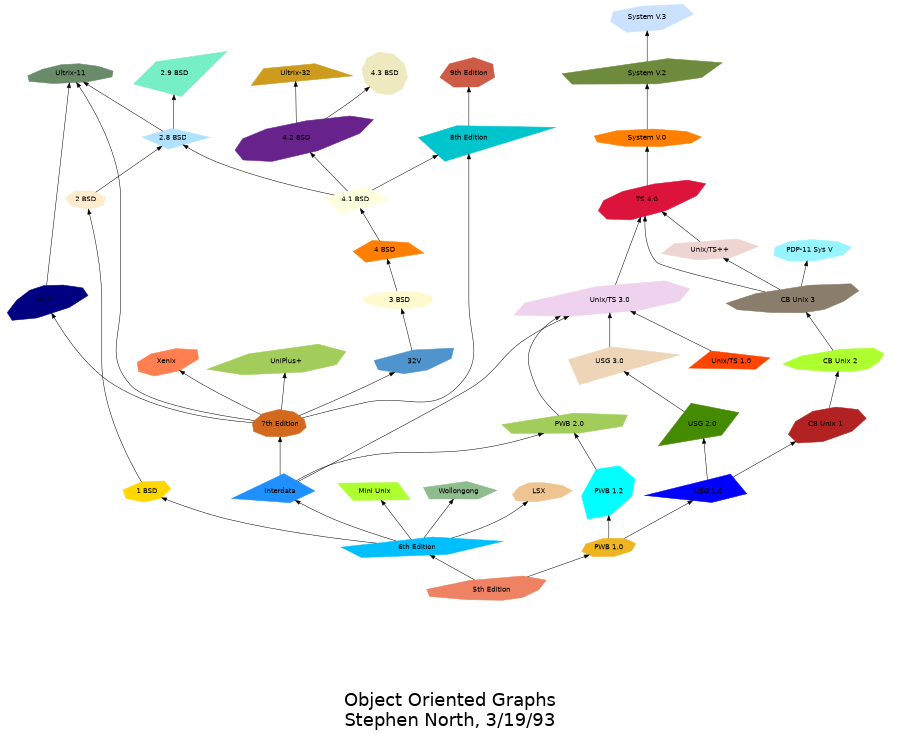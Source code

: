digraph unix {
	graph [bb="0,0,1331.6,1194",
		fontname=Helvetica,
		fontsize=36,
		label="\n\n\n\nObject Oriented Graphs\nStephen North, 3/19/93",
		lheight=3.50,
		lp="665.78,130",
		lwidth=5.31,
		rankdir=BT,
		size="6,6"
	];
	node [color=white,
		distortion=0.0,
		fontname=Helvetica,
		label="\N",
		orientation=0.0,
		shape=polygon,
		sides=4,
		skew=0.0,
		style=filled
	];
	"5th Edition"	[color=salmon2,
		distortion=0.936354,
		height=0.62845,
		orientation=28,
		pos="743.56,282.62",
		sides=9,
		skew=-0.126818,
		width=2.3627];
	"6th Edition"	[color=deepskyblue,
		distortion=0.238792,
		height=0.53832,
		orientation=11,
		pos="619.56,360.63",
		sides=5,
		skew=0.995935,
		width=2.9201];
	"5th Edition" -> "6th Edition"	[pos="e,641.19,347.02 718.17,298.6 698.33,311.08 670.7,328.46 649.73,341.65"];
	"PWB 1.0"	[color=goldenrod2,
		distortion=0.019636,
		height=0.5066,
		orientation=79,
		pos="946.56,360.63",
		sides=8,
		skew=-0.440424,
		width=1.4251];
	"5th Edition" -> "PWB 1.0"	[pos="e,908.66,346.07 796.1,302.81 827.9,315.03 868.14,330.49 898.99,342.35"];
	LSX	[color=burlywood2,
		distortion=-0.698271,
		height=0.53598,
		orientation=22,
		pos="831.56,447.7",
		sides=9,
		skew=-0.195492,
		width=1.2269];
	"6th Edition" -> LSX	[pos="e,804.63,430.16 674.37,376.67 705.53,386.54 744.93,400.3 778.56,416.01 784.3,418.69 790.21,421.82 795.91,425.05"];
	"1 BSD"	[color=gold1,
		distortion=0.265084,
		height=0.54133,
		orientation=26,
		pos="171.56,447.7",
		sides=7,
		skew=0.403659,
		width=1.2307];
	"6th Edition" -> "1 BSD"	[pos="e,200.69,438.95 566.22,367.9 500.55,377.22 385.75,394.77 288.56,416.01 262.35,421.74 233.23,429.62 210.6,436.09"];
	"Mini Unix"	[color=greenyellow,
		distortion=0.039386,
		height=0.5,
		orientation=2,
		pos="540.56,447.7",
		skew=-0.461120,
		width=1.8638];
	"6th Edition" -> "Mini Unix"	[pos="e,556.49,430.14 606.87,374.62 595.2,387.47 577.64,406.83 563.52,422.4"];
	Wollongong	[color=darkseagreen,
		distortion=0.228564,
		height=0.5333,
		orientation=63,
		pos="697.56,447.7",
		sides=5,
		skew=-0.062846,
		width=1.9861];
	"6th Edition" -> Wollongong	[pos="e,684.28,432.88 636.48,379.52 648.47,392.9 664.6,410.91 677.28,425.06"];
	Interdata	[color=dodgerblue1,
		distortion=0.624013,
		height=0.704,
		orientation=56,
		pos="376.56,447.7",
		skew=0.101396,
		width=2.1968];
	"6th Edition" -> Interdata	[pos="e,405.89,437.12 588.67,371.64 557.38,382.8 507.6,400.57 464.56,416.01 448.51,421.76 430.82,428.13 415.54,433.64"];
	"PWB 1.2"	[color=cyan,
		distortion=0.640971,
		height=0.88033,
		orientation=84,
		pos="946.56,447.7",
		sides=7,
		skew=-0.768455,
		width=1.4721];
	"PWB 1.0" -> "PWB 1.2"	[pos="e,946.56,419.99 946.56,379.09 946.56,388.1 946.56,399.27 946.56,409.97"];
	"USG 1.0"	[color=blue,
		distortion=0.758942,
		height=0.69721,
		orientation=42,
		pos="1107.6,447.7",
		skew=0.039886,
		width=2.4968];
	"PWB 1.0" -> "USG 1.0"	[pos="e,1083.2,434.51 978.37,377.83 1006,392.79 1046,414.4 1074.1,429.61"];
	"2 BSD"	[color=blanchedalmond,
		distortion=-0.010661,
		height=0.51591,
		orientation=84,
		pos="114.56,896.1",
		sides=7,
		skew=0.179249,
		width=1.1221];
	"1 BSD" -> "2 BSD"	[pos="e,118.41,877.53 165.78,465.67 155.6,498.95 135.56,572.54 135.56,636.17 135.56,636.17 135.56,636.17 135.56,727.96 135.56,777.33 126.53,\
834.24 120.32,867.57"];
	"Unix/TS 3.0"	[color=thistle2,
		distortion=0.731383,
		height=0.73633,
		orientation=43,
		pos="885.56,727.96",
		sides=8,
		skew=-0.824612,
		width=3.0107];
	Interdata -> "Unix/TS 3.0"	[pos="e,846.32,706.78 403.68,462.8 467.41,498.26 631.76,589.59 769.56,665.05 791.79,677.23 816.47,690.63 837.33,701.92"];
	"PWB 2.0"	[color=darkolivegreen3,
		distortion=0.592100,
		height=0.56098,
		orientation=34,
		pos="799.56,543.33",
		sides=6,
		skew=-0.719269,
		width=2.3677];
	Interdata -> "PWB 2.0"	[pos="e,745.14,526.67 408.28,460.81 424.81,467.21 445.51,474.56 464.56,479.39 567.4,505.49 596.86,492.94 700.56,515.39 711.83,517.83 723.72,\
520.82 735.19,523.92"];
	"7th Edition"	[color=chocolate,
		distortion=0.298417,
		height=0.64255,
		orientation=65,
		pos="376.56,543.33",
		sides=10,
		skew=0.310367,
		width=1.5186];
	Interdata -> "7th Edition"	[pos="e,376.56,523.43 376.56,470.36 376.56,483.22 376.56,499.46 376.56,513.35"];
	"TS 4.0"	[color=crimson,
		distortion=-0.641701,
		height=0.75173,
		orientation=50,
		pos="962.56,896.1",
		sides=10,
		skew=-0.952502,
		width=1.8653];
	"Unix/TS 3.0" -> "TS 4.0"	[pos="e,951.14,871.15 895.31,749.26 908.28,777.57 931.35,827.94 946.8,861.68"];
	"PWB 2.0" -> "Unix/TS 3.0"	[pos="e,827.77,706.53 790.56,560.71 779.06,585.51 762.78,631.75 781.56,665.05 790.14,680.27 804.04,692.22 818.92,701.42"];
	"8th Edition"	[color=turquoise3,
		distortion=-0.997093,
		height=0.80427,
		orientation=50,
		pos="687.56,988.37",
		skew=-0.061117,
		width=3.141];
	"7th Edition" -> "8th Edition"	[pos="e,679.38,966.16 419.87,553.64 491.21,570.7 625.97,603.35 629.56,607.28 666.16,647.39 648.56,673.66 648.56,727.96 648.56,727.96 648.56,\
727.96 648.56,811.95 648.56,863.48 664.62,921.53 676.13,956.51"];
	"32V"	[color=steelblue3,
		distortion=0.878516,
		height=0.60598,
		orientation=19,
		pos="571.56,636.17",
		sides=7,
		skew=0.592905,
		width=1.3648];
	"7th Edition" -> "32V"	[pos="e,539.72,620.13 410.74,558.99 438.52,571.79 478.69,590.46 513.56,607.28 519.01,609.91 524.73,612.71 530.37,615.49"];
	V7M	[color=navy,
		distortion=-0.960249,
		height=0.74745,
		orientation=32,
		pos="51.559,727.96",
		sides=10,
		skew=0.460424,
		width=1.4322];
	"7th Edition" -> V7M	[pos="e,62.943,711.77 328.72,550.97 284.64,559.59 218.66,576.59 168.56,607.28 127.02,632.72 89.904,676.3 69.107,703.54"];
	"Ultrix-11"	[color=darkseagreen4,
		distortion=-0.633186,
		height=0.53138,
		orientation=10,
		pos="116.56,1082.5",
		sides=10,
		skew=0.333125,
		width=1.7418];
	"7th Edition" -> "Ultrix-11"	[pos="e,127.02,1065.5 332.79,553.91 286.72,565.94 218.56,586.61 201.56,607.28 167.07,649.21 182.56,673.66 182.56,727.96 182.56,727.96 \
182.56,727.96 182.56,896.1 182.56,956.18 151.7,1021.2 132.19,1056.4"];
	Xenix	[color=coral,
		distortion=-0.337997,
		height=0.63729,
		orientation=52,
		pos="258.56,636.17",
		sides=8,
		skew=-0.760726,
		width=1.3197];
	"7th Edition" -> Xenix	[pos="e,277.27,621.45 352.4,562.34 332.84,577.73 305.33,599.37 285.15,615.25"];
	"UniPlus+"	[color=darkolivegreen3,
		distortion=0.788483,
		height=0.69194,
		orientation=39,
		pos="414.56,636.17",
		sides=7,
		skew=-0.526284,
		width=2.5011];
	"7th Edition" -> "UniPlus+"	[pos="e,407.64,619.26 385.56,565.33 391,578.62 397.97,595.64 403.71,609.67"];
	"9th Edition"	[color=coral3,
		distortion=0.138690,
		height=0.66083,
		orientation=55,
		pos="728.56,1082.5",
		sides=7,
		skew=0.554049,
		width=1.6031];
	"8th Edition" -> "9th Edition"	[pos="e,719.69,1062.1 694.15,1003.5 699.94,1016.8 708.53,1036.5 715.68,1052.9"];
	"3 BSD"	[color=lemonchiffon,
		distortion=0.251820,
		height=0.5,
		orientation=18,
		pos="513.56,727.96",
		sides=10,
		skew=-0.530618,
		width=1.4793];
	"32V" -> "3 BSD"	[pos="e,524.33,710.91 561.46,652.16 552.77,665.9 540.09,685.97 529.96,702.01"];
	V7M -> "Ultrix-11"	[pos="e,109.13,1064.2 51.432,747.84 51.548,783.36 53.356,859.94 65.559,923.16 74.699,970.51 93.436,1023.5 105.48,1054.8"];
	"2.8 BSD"	[color=lightskyblue1,
		distortion=-0.239422,
		height=0.55846,
		orientation=44,
		pos="277.56,988.37",
		skew=0.053841,
		width=1.8709];
	"2 BSD" -> "2.8 BSD"	[pos="e,253.92,974.99 136.88,908.73 164.82,924.55 212.87,951.75 244.93,969.9"];
	"2.8 BSD" -> "Ultrix-11"	[pos="e,143.36,1066.8 256.84,1000.5 230.37,1016 184.14,1043 152.02,1061.8"];
	"2.9 BSD"	[color=aquamarine2,
		distortion=-0.843381,
		height=0.80291,
		orientation=70,
		pos="277.56,1082.5",
		skew=-0.601395,
		width=2.2347];
	"2.8 BSD" -> "2.9 BSD"	[pos="e,277.56,1055.8 277.56,1005.2 277.56,1016.4 277.56,1031.6 277.56,1045.5"];
	"4 BSD"	[color=darkorange1,
		distortion=-0.772300,
		height=0.58561,
		orientation=24,
		pos="506.56,811.95",
		sides=5,
		skew=-0.028475,
		width=1.6505];
	"3 BSD" -> "4 BSD"	[pos="e,507.89,796.03 512.04,746.19 511.07,757.8 509.8,773.02 508.73,785.89"];
	"4.1 BSD"	[color=lightyellow1,
		distortion=-0.226170,
		height=0.6378,
		orientation=38,
		pos="499.56,896.1",
		skew=0.504053,
		width=1.8372];
	"4 BSD" -> "4.1 BSD"	[pos="e,500.88,880.19 505.28,827.38 504.28,839.33 502.88,856.15 501.72,870.15"];
	"4.1 BSD" -> "8th Edition"	[pos="e,645.9,967.92 530.6,911.33 559.39,925.46 602.76,946.75 636.62,963.37"];
	"4.1 BSD" -> "2.8 BSD"	[pos="e,303.07,977.77 474.09,906.68 434.3,923.22 357.31,955.22 312.41,973.88"];
	"4.2 BSD"	[color=darkorchid4,
		distortion=-0.807349,
		height=0.81143,
		orientation=50,
		pos="472.56,988.37",
		sides=10,
		skew=-0.908842,
		width=2.3381];
	"4.1 BSD" -> "4.2 BSD"	[pos="e,478.64,967.58 495.1,911.33 491.41,923.93 486.06,942.21 481.5,957.81"];
	"4.3 BSD"	[color=lemonchiffon2,
		distortion=-0.030619,
		height=0.77622,
		orientation=76,
		pos="607.56,1082.5",
		sides=10,
		skew=0.985021,
		width=1.2719];
	"4.2 BSD" -> "4.3 BSD"	[pos="e,580,1063.3 508.03,1013.1 527.63,1026.8 551.92,1043.7 571.59,1057.4"];
	"Ultrix-32"	[color=goldenrod3,
		distortion=-0.644209,
		height=0.58223,
		orientation=21,
		pos="459.56,1082.5",
		skew=0.307836,
		width=2.3333];
	"4.2 BSD" -> "Ultrix-32"	[pos="e,461.45,1068.8 469.99,1007 467.95,1021.8 465.07,1042.6 462.86,1058.6"];
	"PWB 1.2" -> "PWB 2.0"	[pos="e,821.39,529.13 916.1,467.52 890.82,483.96 855.06,507.23 829.84,523.64"];
	"CB Unix 1"	[color=firebrick,
		distortion=-0.348692,
		height=0.72208,
		orientation=42,
		pos="1142.6,543.33",
		sides=9,
		skew=0.767058,
		width=1.8356];
	"USG 1.0" -> "CB Unix 1"	[pos="e,1133.6,518.9 1114.6,467.05 1119.1,479.2 1124.9,495.21 1130.1,509.42"];
	"USG 2.0"	[color=chartreuse4,
		distortion=0.748625,
		height=0.77619,
		orientation=74,
		pos="981.56,543.33",
		skew=-0.647656,
		width=2.0801];
	"USG 1.0" -> "USG 2.0"	[pos="e,1002.5,527.47 1090.6,460.6 1070,476.17 1035.2,502.61 1010.4,521.41"];
	"CB Unix 2"	[color=greenyellow,
		distortion=0.851818,
		height=0.61186,
		orientation=32,
		pos="1253.6,636.17",
		sides=10,
		skew=-0.020120,
		width=2.1665];
	"CB Unix 1" -> "CB Unix 2"	[pos="e,1234.1,619.89 1170,566.28 1187.1,580.59 1209,598.92 1226.1,613.23"];
	"USG 3.0"	[color=bisque2,
		distortion=-0.848455,
		height=0.80243,
		orientation=44,
		pos="885.56,636.17",
		skew=0.267152,
		width=2.6258];
	"USG 2.0" -> "USG 3.0"	[pos="e,899.8,622.4 957.83,566.28 942.32,581.28 922.22,600.71 907.16,615.28"];
	"CB Unix 3"	[color=bisque4,
		distortion=0.992237,
		height=0.674,
		orientation=29,
		pos="1170.6,727.96",
		sides=10,
		skew=0.256102,
		width=2.4231];
	"CB Unix 2" -> "CB Unix 3"	[pos="e,1185.8,711.08 1237.9,653.43 1225.2,667.5 1207.1,687.53 1192.9,703.29"];
	"Unix/TS++"	[color=mistyrose2,
		distortion=0.545461,
		height=0.55238,
		orientation=16,
		pos="1067.6,811.95",
		sides=6,
		skew=0.313589,
		width=2.1399];
	"CB Unix 3" -> "Unix/TS++"	[pos="e,1085.8,797.07 1151.2,743.76 1134.9,757.03 1111.5,776.11 1093.6,790.71"];
	"PDP-11 Sys V"	[color=cadetblue1,
		distortion=-0.267769,
		height=0.55754,
		orientation=40,
		pos="1240.6,811.95",
		sides=9,
		skew=0.271226,
		width=2.1569];
	"CB Unix 3" -> "PDP-11 Sys V"	[pos="e,1223.9,791.96 1189.3,750.47 1197.9,760.77 1208.2,773.08 1217.2,783.97"];
	"CB Unix 3" -> "TS 4.0"	[pos="e,960.43,874.01 1121.6,738.3 1072,749.77 1000.1,769.5 981.56,790.87 964.35,810.73 960.36,840.81 960.24,863.73"];
	"Unix/TS++" -> "TS 4.0"	[pos="e,982.06,880.47 1049.3,826.61 1032.9,839.73 1008.6,859.16 989.95,874.14"];
	"USG 3.0" -> "Unix/TS 3.0"	[pos="e,885.56,710.63 885.56,653.86 885.56,667.03 885.56,685.25 885.56,700.32"];
	"Unix/TS 1.0"	[color=orangered,
		distortion=0.305594,
		height=0.5422,
		orientation=75,
		pos="1077.6,636.17",
		skew=0.070516,
		width=2.2213];
	"Unix/TS 1.0" -> "Unix/TS 3.0"	[pos="e,915.25,713.77 1037.8,655.19 1004.6,671.05 957.55,693.54 924.58,709.31"];
	"System V.0"	[color=darkorange1,
		distortion=0.021556,
		height=0.5,
		orientation=26,
		pos="962.56,988.37",
		sides=9,
		skew=-0.729938,
		width=2.2315];
	"TS 4.0" -> "System V.0"	[pos="e,962.56,971.45 962.56,915.22 962.56,928.55 962.56,946.54 962.56,961.34"];
	"System V.2"	[color=darkolivegreen4,
		distortion=0.985153,
		height=0.64346,
		orientation=33,
		pos="962.56,1082.5",
		sides=6,
		skew=-0.399752,
		width=2.9138];
	"System V.0" -> "System V.2"	[pos="e,962.56,1065.8 962.56,1006.1 962.56,1020 962.56,1039.6 962.56,1055.5"];
	"System V.3"	[color=lightsteelblue1,
		distortion=-0.687574,
		height=0.64742,
		orientation=58,
		pos="962.56,1170.7",
		sides=7,
		skew=-0.180116,
		width=2.108];
	"System V.2" -> "System V.3"	[pos="e,962.56,1149.7 962.56,1101.6 962.56,1112.7 962.56,1126.9 962.56,1139.6"];
}
